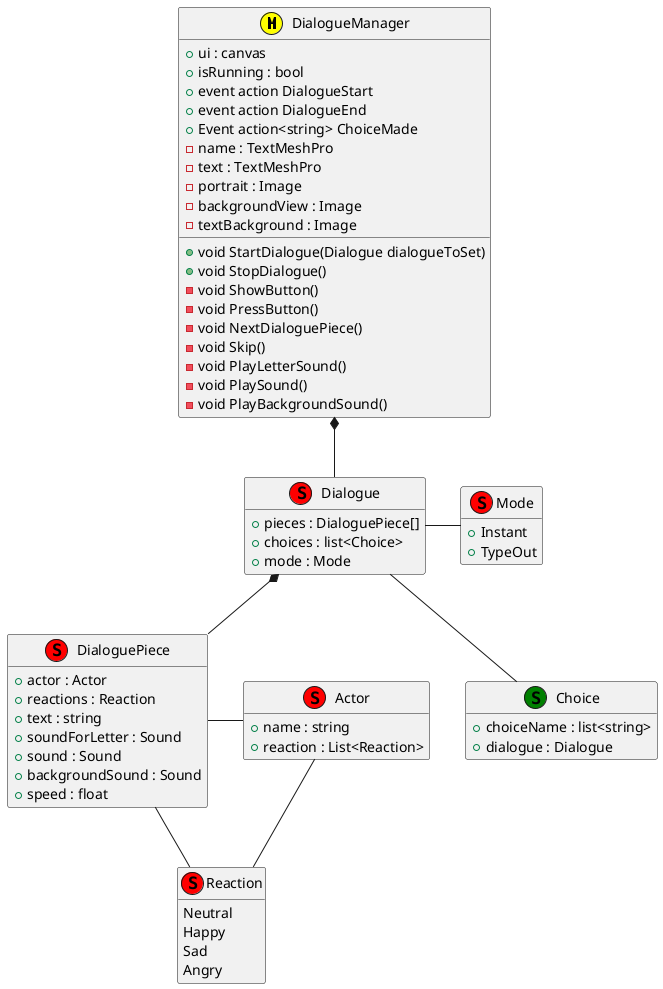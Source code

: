 @startuml
'Green is a struct'

hide empty members

class DialogueManager<<M, yellow>>{
    +ui : canvas 
    +isRunning : bool
    +event action DialogueStart
    +event action DialogueEnd
    +Event action<string> ChoiceMade
    -name : TextMeshPro
    -text : TextMeshPro
    -portrait : Image
    -backgroundView : Image
    -textBackground : Image
    +void StartDialogue(Dialogue dialogueToSet)
    +void StopDialogue()
    -void ShowButton()
    -void PressButton()
    -void NextDialoguePiece()
    -void Skip()
    -void PlayLetterSound()
    -void PlaySound()
    -void PlayBackgroundSound()
}

class Dialogue<<S, red>>{
    +pieces : DialoguePiece[]
    +choices : list<Choice>
    +mode : Mode
}

class Actor<<S, red>>{
    +name : string
    +reaction : List<Reaction>
}

class DialoguePiece<<S, red>>{
    +actor : Actor
    +reactions : Reaction
    +text : string
    +soundForLetter : Sound
    +sound : Sound
    +backgroundSound : Sound
    +speed : float
}

class Mode<<S, red>>{
    +Instant
    +TypeOut
}

Class Choice<<S, green>>{
    +choiceName : list<string>
    +dialogue : Dialogue
    
}

Class Reaction<<S, red>>{
    Neutral
    Happy
    Sad    
    Angry
}

DialogueManager *-- Dialogue
Dialogue *-- DialoguePiece
DialoguePiece - Actor
Dialogue - Mode
Dialogue -- Choice
DialoguePiece -- Reaction
Actor -- Reaction

@enduml